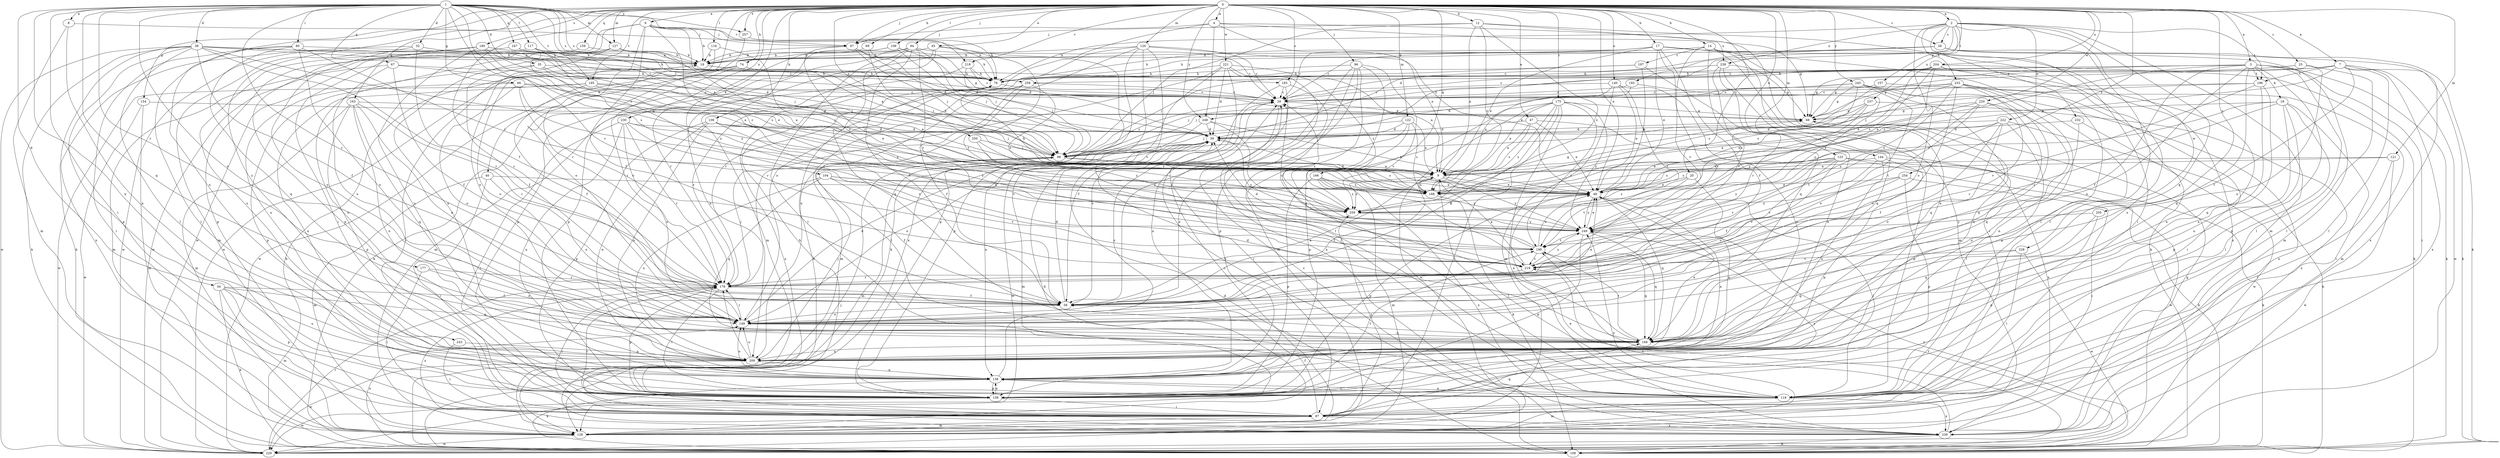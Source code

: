 strict digraph  {
0;
1;
2;
3;
4;
6;
7;
8;
9;
12;
14;
17;
18;
19;
20;
25;
26;
29;
32;
34;
35;
38;
39;
40;
45;
47;
48;
58;
66;
67;
68;
69;
74;
78;
80;
87;
94;
96;
97;
98;
104;
106;
108;
109;
116;
117;
118;
120;
121;
122;
123;
127;
128;
138;
140;
144;
149;
154;
157;
158;
159;
163;
166;
167;
168;
175;
177;
178;
180;
183;
188;
193;
195;
196;
197;
198;
204;
205;
209;
218;
219;
220;
221;
222;
228;
229;
230;
232;
233;
237;
238;
239;
243;
245;
248;
249;
250;
254;
257;
258;
259;
0 -> 2  [label=a];
0 -> 3  [label=a];
0 -> 4  [label=a];
0 -> 6  [label=a];
0 -> 7  [label=a];
0 -> 12  [label=b];
0 -> 14  [label=b];
0 -> 17  [label=b];
0 -> 20  [label=c];
0 -> 25  [label=c];
0 -> 26  [label=c];
0 -> 40  [label=e];
0 -> 45  [label=e];
0 -> 47  [label=e];
0 -> 48  [label=e];
0 -> 58  [label=f];
0 -> 69  [label=h];
0 -> 74  [label=h];
0 -> 94  [label=j];
0 -> 96  [label=j];
0 -> 97  [label=j];
0 -> 104  [label=k];
0 -> 106  [label=k];
0 -> 109  [label=l];
0 -> 116  [label=l];
0 -> 120  [label=m];
0 -> 121  [label=m];
0 -> 122  [label=m];
0 -> 123  [label=m];
0 -> 127  [label=m];
0 -> 140  [label=o];
0 -> 144  [label=o];
0 -> 154  [label=p];
0 -> 159  [label=q];
0 -> 163  [label=q];
0 -> 166  [label=q];
0 -> 175  [label=r];
0 -> 180  [label=s];
0 -> 183  [label=s];
0 -> 193  [label=t];
0 -> 195  [label=t];
0 -> 204  [label=u];
0 -> 205  [label=u];
0 -> 209  [label=u];
0 -> 218  [label=v];
0 -> 220  [label=w];
0 -> 221  [label=w];
0 -> 230  [label=x];
0 -> 243  [label=y];
0 -> 245  [label=y];
0 -> 248  [label=y];
0 -> 250  [label=z];
0 -> 254  [label=z];
0 -> 257  [label=z];
1 -> 8  [label=a];
1 -> 9  [label=a];
1 -> 32  [label=d];
1 -> 34  [label=d];
1 -> 35  [label=d];
1 -> 38  [label=d];
1 -> 66  [label=g];
1 -> 67  [label=g];
1 -> 80  [label=i];
1 -> 87  [label=i];
1 -> 117  [label=l];
1 -> 127  [label=m];
1 -> 138  [label=n];
1 -> 149  [label=o];
1 -> 167  [label=q];
1 -> 168  [label=q];
1 -> 177  [label=r];
1 -> 178  [label=r];
1 -> 183  [label=s];
1 -> 188  [label=s];
1 -> 195  [label=t];
1 -> 218  [label=v];
1 -> 219  [label=v];
1 -> 257  [label=z];
1 -> 258  [label=z];
2 -> 26  [label=c];
2 -> 39  [label=d];
2 -> 78  [label=h];
2 -> 128  [label=m];
2 -> 149  [label=o];
2 -> 157  [label=p];
2 -> 168  [label=q];
2 -> 196  [label=t];
2 -> 222  [label=w];
2 -> 228  [label=w];
2 -> 232  [label=x];
2 -> 233  [label=x];
2 -> 237  [label=x];
2 -> 238  [label=x];
3 -> 18  [label=b];
3 -> 29  [label=c];
3 -> 48  [label=e];
3 -> 58  [label=f];
3 -> 68  [label=g];
3 -> 87  [label=i];
3 -> 108  [label=k];
3 -> 118  [label=l];
3 -> 149  [label=o];
3 -> 158  [label=p];
3 -> 168  [label=q];
3 -> 196  [label=t];
3 -> 258  [label=z];
4 -> 9  [label=a];
4 -> 68  [label=g];
4 -> 97  [label=j];
4 -> 149  [label=o];
4 -> 238  [label=x];
4 -> 248  [label=y];
6 -> 9  [label=a];
6 -> 19  [label=b];
6 -> 58  [label=f];
6 -> 78  [label=h];
6 -> 87  [label=i];
6 -> 97  [label=j];
6 -> 178  [label=r];
6 -> 229  [label=w];
6 -> 259  [label=z];
7 -> 58  [label=f];
7 -> 68  [label=g];
7 -> 108  [label=k];
7 -> 118  [label=l];
7 -> 188  [label=s];
7 -> 196  [label=t];
7 -> 229  [label=w];
7 -> 239  [label=x];
7 -> 248  [label=y];
8 -> 97  [label=j];
8 -> 128  [label=m];
8 -> 138  [label=n];
9 -> 48  [label=e];
9 -> 58  [label=f];
9 -> 108  [label=k];
9 -> 188  [label=s];
9 -> 249  [label=y];
9 -> 259  [label=z];
12 -> 9  [label=a];
12 -> 87  [label=i];
12 -> 97  [label=j];
12 -> 98  [label=j];
12 -> 138  [label=n];
12 -> 188  [label=s];
12 -> 259  [label=z];
14 -> 29  [label=c];
14 -> 87  [label=i];
14 -> 108  [label=k];
14 -> 118  [label=l];
14 -> 128  [label=m];
14 -> 168  [label=q];
14 -> 197  [label=t];
14 -> 219  [label=v];
17 -> 9  [label=a];
17 -> 19  [label=b];
17 -> 29  [label=c];
17 -> 48  [label=e];
17 -> 58  [label=f];
17 -> 78  [label=h];
17 -> 118  [label=l];
17 -> 178  [label=r];
17 -> 239  [label=x];
18 -> 68  [label=g];
18 -> 87  [label=i];
18 -> 118  [label=l];
18 -> 158  [label=p];
18 -> 188  [label=s];
18 -> 209  [label=u];
18 -> 219  [label=v];
19 -> 78  [label=h];
19 -> 87  [label=i];
19 -> 98  [label=j];
19 -> 149  [label=o];
20 -> 48  [label=e];
20 -> 138  [label=n];
20 -> 198  [label=t];
20 -> 259  [label=z];
25 -> 68  [label=g];
25 -> 78  [label=h];
25 -> 118  [label=l];
25 -> 149  [label=o];
26 -> 19  [label=b];
26 -> 29  [label=c];
26 -> 78  [label=h];
26 -> 108  [label=k];
26 -> 118  [label=l];
26 -> 128  [label=m];
26 -> 239  [label=x];
29 -> 68  [label=g];
29 -> 87  [label=i];
32 -> 19  [label=b];
32 -> 29  [label=c];
32 -> 108  [label=k];
32 -> 149  [label=o];
32 -> 178  [label=r];
34 -> 58  [label=f];
34 -> 108  [label=k];
34 -> 128  [label=m];
34 -> 158  [label=p];
34 -> 168  [label=q];
34 -> 209  [label=u];
35 -> 9  [label=a];
35 -> 58  [label=f];
35 -> 78  [label=h];
35 -> 98  [label=j];
35 -> 209  [label=u];
38 -> 19  [label=b];
38 -> 58  [label=f];
38 -> 78  [label=h];
38 -> 98  [label=j];
38 -> 108  [label=k];
38 -> 118  [label=l];
38 -> 158  [label=p];
38 -> 178  [label=r];
38 -> 188  [label=s];
38 -> 229  [label=w];
38 -> 239  [label=x];
39 -> 98  [label=j];
39 -> 128  [label=m];
39 -> 149  [label=o];
39 -> 229  [label=w];
39 -> 249  [label=y];
40 -> 48  [label=e];
40 -> 87  [label=i];
40 -> 128  [label=m];
40 -> 149  [label=o];
45 -> 19  [label=b];
45 -> 128  [label=m];
45 -> 198  [label=t];
45 -> 209  [label=u];
45 -> 239  [label=x];
47 -> 9  [label=a];
47 -> 39  [label=d];
47 -> 48  [label=e];
47 -> 188  [label=s];
47 -> 239  [label=x];
48 -> 78  [label=h];
48 -> 118  [label=l];
48 -> 138  [label=n];
48 -> 158  [label=p];
48 -> 168  [label=q];
48 -> 249  [label=y];
48 -> 259  [label=z];
58 -> 9  [label=a];
58 -> 29  [label=c];
58 -> 39  [label=d];
58 -> 48  [label=e];
58 -> 149  [label=o];
66 -> 29  [label=c];
66 -> 98  [label=j];
66 -> 149  [label=o];
66 -> 158  [label=p];
66 -> 198  [label=t];
66 -> 219  [label=v];
67 -> 9  [label=a];
67 -> 58  [label=f];
67 -> 78  [label=h];
67 -> 128  [label=m];
67 -> 149  [label=o];
68 -> 39  [label=d];
68 -> 158  [label=p];
69 -> 9  [label=a];
69 -> 19  [label=b];
69 -> 39  [label=d];
74 -> 78  [label=h];
74 -> 108  [label=k];
74 -> 178  [label=r];
74 -> 229  [label=w];
78 -> 29  [label=c];
78 -> 178  [label=r];
78 -> 239  [label=x];
80 -> 19  [label=b];
80 -> 87  [label=i];
80 -> 118  [label=l];
80 -> 149  [label=o];
80 -> 168  [label=q];
80 -> 259  [label=z];
87 -> 58  [label=f];
87 -> 128  [label=m];
87 -> 168  [label=q];
87 -> 178  [label=r];
87 -> 239  [label=x];
87 -> 249  [label=y];
87 -> 259  [label=z];
94 -> 19  [label=b];
94 -> 29  [label=c];
94 -> 58  [label=f];
94 -> 98  [label=j];
94 -> 118  [label=l];
94 -> 158  [label=p];
94 -> 168  [label=q];
94 -> 178  [label=r];
94 -> 198  [label=t];
96 -> 58  [label=f];
96 -> 78  [label=h];
96 -> 118  [label=l];
96 -> 128  [label=m];
96 -> 158  [label=p];
96 -> 168  [label=q];
96 -> 219  [label=v];
97 -> 19  [label=b];
97 -> 39  [label=d];
97 -> 78  [label=h];
97 -> 98  [label=j];
97 -> 259  [label=z];
98 -> 9  [label=a];
98 -> 29  [label=c];
98 -> 128  [label=m];
98 -> 188  [label=s];
104 -> 48  [label=e];
104 -> 58  [label=f];
104 -> 168  [label=q];
104 -> 188  [label=s];
104 -> 209  [label=u];
104 -> 219  [label=v];
106 -> 39  [label=d];
106 -> 98  [label=j];
106 -> 138  [label=n];
106 -> 158  [label=p];
106 -> 209  [label=u];
106 -> 219  [label=v];
106 -> 249  [label=y];
108 -> 19  [label=b];
108 -> 39  [label=d];
108 -> 98  [label=j];
108 -> 149  [label=o];
108 -> 198  [label=t];
108 -> 249  [label=y];
109 -> 19  [label=b];
109 -> 39  [label=d];
109 -> 68  [label=g];
109 -> 98  [label=j];
109 -> 158  [label=p];
116 -> 19  [label=b];
116 -> 229  [label=w];
116 -> 259  [label=z];
117 -> 19  [label=b];
117 -> 29  [label=c];
117 -> 48  [label=e];
117 -> 158  [label=p];
117 -> 249  [label=y];
118 -> 128  [label=m];
118 -> 138  [label=n];
118 -> 239  [label=x];
120 -> 19  [label=b];
120 -> 29  [label=c];
120 -> 48  [label=e];
120 -> 108  [label=k];
120 -> 158  [label=p];
120 -> 178  [label=r];
120 -> 209  [label=u];
120 -> 219  [label=v];
121 -> 9  [label=a];
121 -> 118  [label=l];
121 -> 188  [label=s];
121 -> 229  [label=w];
122 -> 9  [label=a];
122 -> 39  [label=d];
122 -> 98  [label=j];
122 -> 118  [label=l];
122 -> 149  [label=o];
122 -> 188  [label=s];
123 -> 9  [label=a];
123 -> 58  [label=f];
123 -> 108  [label=k];
123 -> 149  [label=o];
123 -> 188  [label=s];
123 -> 219  [label=v];
123 -> 229  [label=w];
123 -> 249  [label=y];
127 -> 19  [label=b];
127 -> 138  [label=n];
127 -> 149  [label=o];
127 -> 188  [label=s];
127 -> 209  [label=u];
128 -> 29  [label=c];
128 -> 39  [label=d];
128 -> 229  [label=w];
128 -> 249  [label=y];
138 -> 29  [label=c];
138 -> 108  [label=k];
138 -> 118  [label=l];
138 -> 149  [label=o];
138 -> 158  [label=p];
140 -> 9  [label=a];
140 -> 29  [label=c];
140 -> 48  [label=e];
140 -> 128  [label=m];
140 -> 198  [label=t];
140 -> 209  [label=u];
144 -> 9  [label=a];
144 -> 108  [label=k];
144 -> 158  [label=p];
144 -> 209  [label=u];
144 -> 219  [label=v];
149 -> 39  [label=d];
149 -> 168  [label=q];
149 -> 178  [label=r];
154 -> 68  [label=g];
154 -> 128  [label=m];
154 -> 229  [label=w];
157 -> 29  [label=c];
157 -> 128  [label=m];
157 -> 188  [label=s];
158 -> 78  [label=h];
158 -> 87  [label=i];
158 -> 138  [label=n];
158 -> 198  [label=t];
158 -> 229  [label=w];
159 -> 19  [label=b];
159 -> 229  [label=w];
163 -> 68  [label=g];
163 -> 128  [label=m];
163 -> 149  [label=o];
163 -> 158  [label=p];
163 -> 168  [label=q];
163 -> 178  [label=r];
163 -> 209  [label=u];
166 -> 128  [label=m];
166 -> 158  [label=p];
166 -> 188  [label=s];
166 -> 239  [label=x];
166 -> 249  [label=y];
166 -> 259  [label=z];
167 -> 19  [label=b];
167 -> 39  [label=d];
167 -> 209  [label=u];
168 -> 39  [label=d];
168 -> 198  [label=t];
168 -> 209  [label=u];
175 -> 9  [label=a];
175 -> 58  [label=f];
175 -> 68  [label=g];
175 -> 87  [label=i];
175 -> 158  [label=p];
175 -> 198  [label=t];
175 -> 229  [label=w];
175 -> 239  [label=x];
175 -> 249  [label=y];
175 -> 259  [label=z];
177 -> 87  [label=i];
177 -> 149  [label=o];
177 -> 178  [label=r];
178 -> 58  [label=f];
178 -> 87  [label=i];
178 -> 98  [label=j];
178 -> 118  [label=l];
178 -> 158  [label=p];
178 -> 239  [label=x];
180 -> 19  [label=b];
180 -> 29  [label=c];
180 -> 128  [label=m];
180 -> 158  [label=p];
180 -> 188  [label=s];
180 -> 209  [label=u];
180 -> 229  [label=w];
180 -> 249  [label=y];
183 -> 29  [label=c];
183 -> 58  [label=f];
183 -> 118  [label=l];
183 -> 138  [label=n];
188 -> 39  [label=d];
188 -> 68  [label=g];
188 -> 118  [label=l];
193 -> 29  [label=c];
193 -> 39  [label=d];
193 -> 249  [label=y];
195 -> 9  [label=a];
195 -> 29  [label=c];
195 -> 48  [label=e];
195 -> 58  [label=f];
195 -> 138  [label=n];
195 -> 229  [label=w];
196 -> 29  [label=c];
196 -> 98  [label=j];
196 -> 168  [label=q];
196 -> 209  [label=u];
196 -> 219  [label=v];
197 -> 48  [label=e];
197 -> 78  [label=h];
197 -> 98  [label=j];
197 -> 138  [label=n];
198 -> 29  [label=c];
198 -> 39  [label=d];
198 -> 48  [label=e];
198 -> 168  [label=q];
198 -> 219  [label=v];
204 -> 48  [label=e];
204 -> 78  [label=h];
204 -> 98  [label=j];
204 -> 108  [label=k];
204 -> 138  [label=n];
204 -> 188  [label=s];
204 -> 209  [label=u];
204 -> 249  [label=y];
205 -> 158  [label=p];
205 -> 168  [label=q];
205 -> 249  [label=y];
209 -> 48  [label=e];
209 -> 98  [label=j];
209 -> 138  [label=n];
209 -> 149  [label=o];
209 -> 178  [label=r];
209 -> 229  [label=w];
218 -> 29  [label=c];
218 -> 78  [label=h];
218 -> 98  [label=j];
218 -> 128  [label=m];
219 -> 9  [label=a];
219 -> 178  [label=r];
219 -> 249  [label=y];
220 -> 9  [label=a];
220 -> 68  [label=g];
220 -> 168  [label=q];
220 -> 178  [label=r];
220 -> 198  [label=t];
220 -> 249  [label=y];
221 -> 9  [label=a];
221 -> 39  [label=d];
221 -> 78  [label=h];
221 -> 108  [label=k];
221 -> 158  [label=p];
221 -> 178  [label=r];
221 -> 239  [label=x];
221 -> 259  [label=z];
222 -> 9  [label=a];
222 -> 39  [label=d];
222 -> 58  [label=f];
222 -> 108  [label=k];
222 -> 118  [label=l];
222 -> 149  [label=o];
222 -> 198  [label=t];
228 -> 118  [label=l];
228 -> 168  [label=q];
228 -> 219  [label=v];
228 -> 229  [label=w];
229 -> 48  [label=e];
229 -> 178  [label=r];
230 -> 39  [label=d];
230 -> 87  [label=i];
230 -> 138  [label=n];
230 -> 149  [label=o];
230 -> 178  [label=r];
230 -> 188  [label=s];
230 -> 219  [label=v];
232 -> 39  [label=d];
232 -> 209  [label=u];
232 -> 229  [label=w];
233 -> 29  [label=c];
233 -> 87  [label=i];
233 -> 98  [label=j];
233 -> 138  [label=n];
233 -> 149  [label=o];
233 -> 158  [label=p];
233 -> 168  [label=q];
233 -> 188  [label=s];
233 -> 259  [label=z];
237 -> 48  [label=e];
237 -> 68  [label=g];
237 -> 98  [label=j];
237 -> 239  [label=x];
237 -> 249  [label=y];
238 -> 68  [label=g];
238 -> 78  [label=h];
238 -> 168  [label=q];
238 -> 178  [label=r];
238 -> 219  [label=v];
239 -> 29  [label=c];
239 -> 68  [label=g];
239 -> 78  [label=h];
239 -> 108  [label=k];
239 -> 219  [label=v];
243 -> 87  [label=i];
243 -> 209  [label=u];
245 -> 29  [label=c];
245 -> 68  [label=g];
245 -> 98  [label=j];
245 -> 149  [label=o];
245 -> 168  [label=q];
245 -> 209  [label=u];
245 -> 239  [label=x];
245 -> 259  [label=z];
248 -> 39  [label=d];
248 -> 48  [label=e];
248 -> 138  [label=n];
248 -> 259  [label=z];
249 -> 29  [label=c];
249 -> 48  [label=e];
249 -> 158  [label=p];
249 -> 168  [label=q];
249 -> 198  [label=t];
250 -> 98  [label=j];
250 -> 188  [label=s];
250 -> 259  [label=z];
254 -> 48  [label=e];
254 -> 87  [label=i];
254 -> 158  [label=p];
254 -> 219  [label=v];
254 -> 249  [label=y];
257 -> 78  [label=h];
257 -> 149  [label=o];
258 -> 29  [label=c];
258 -> 58  [label=f];
258 -> 118  [label=l];
258 -> 128  [label=m];
258 -> 259  [label=z];
259 -> 249  [label=y];
}
